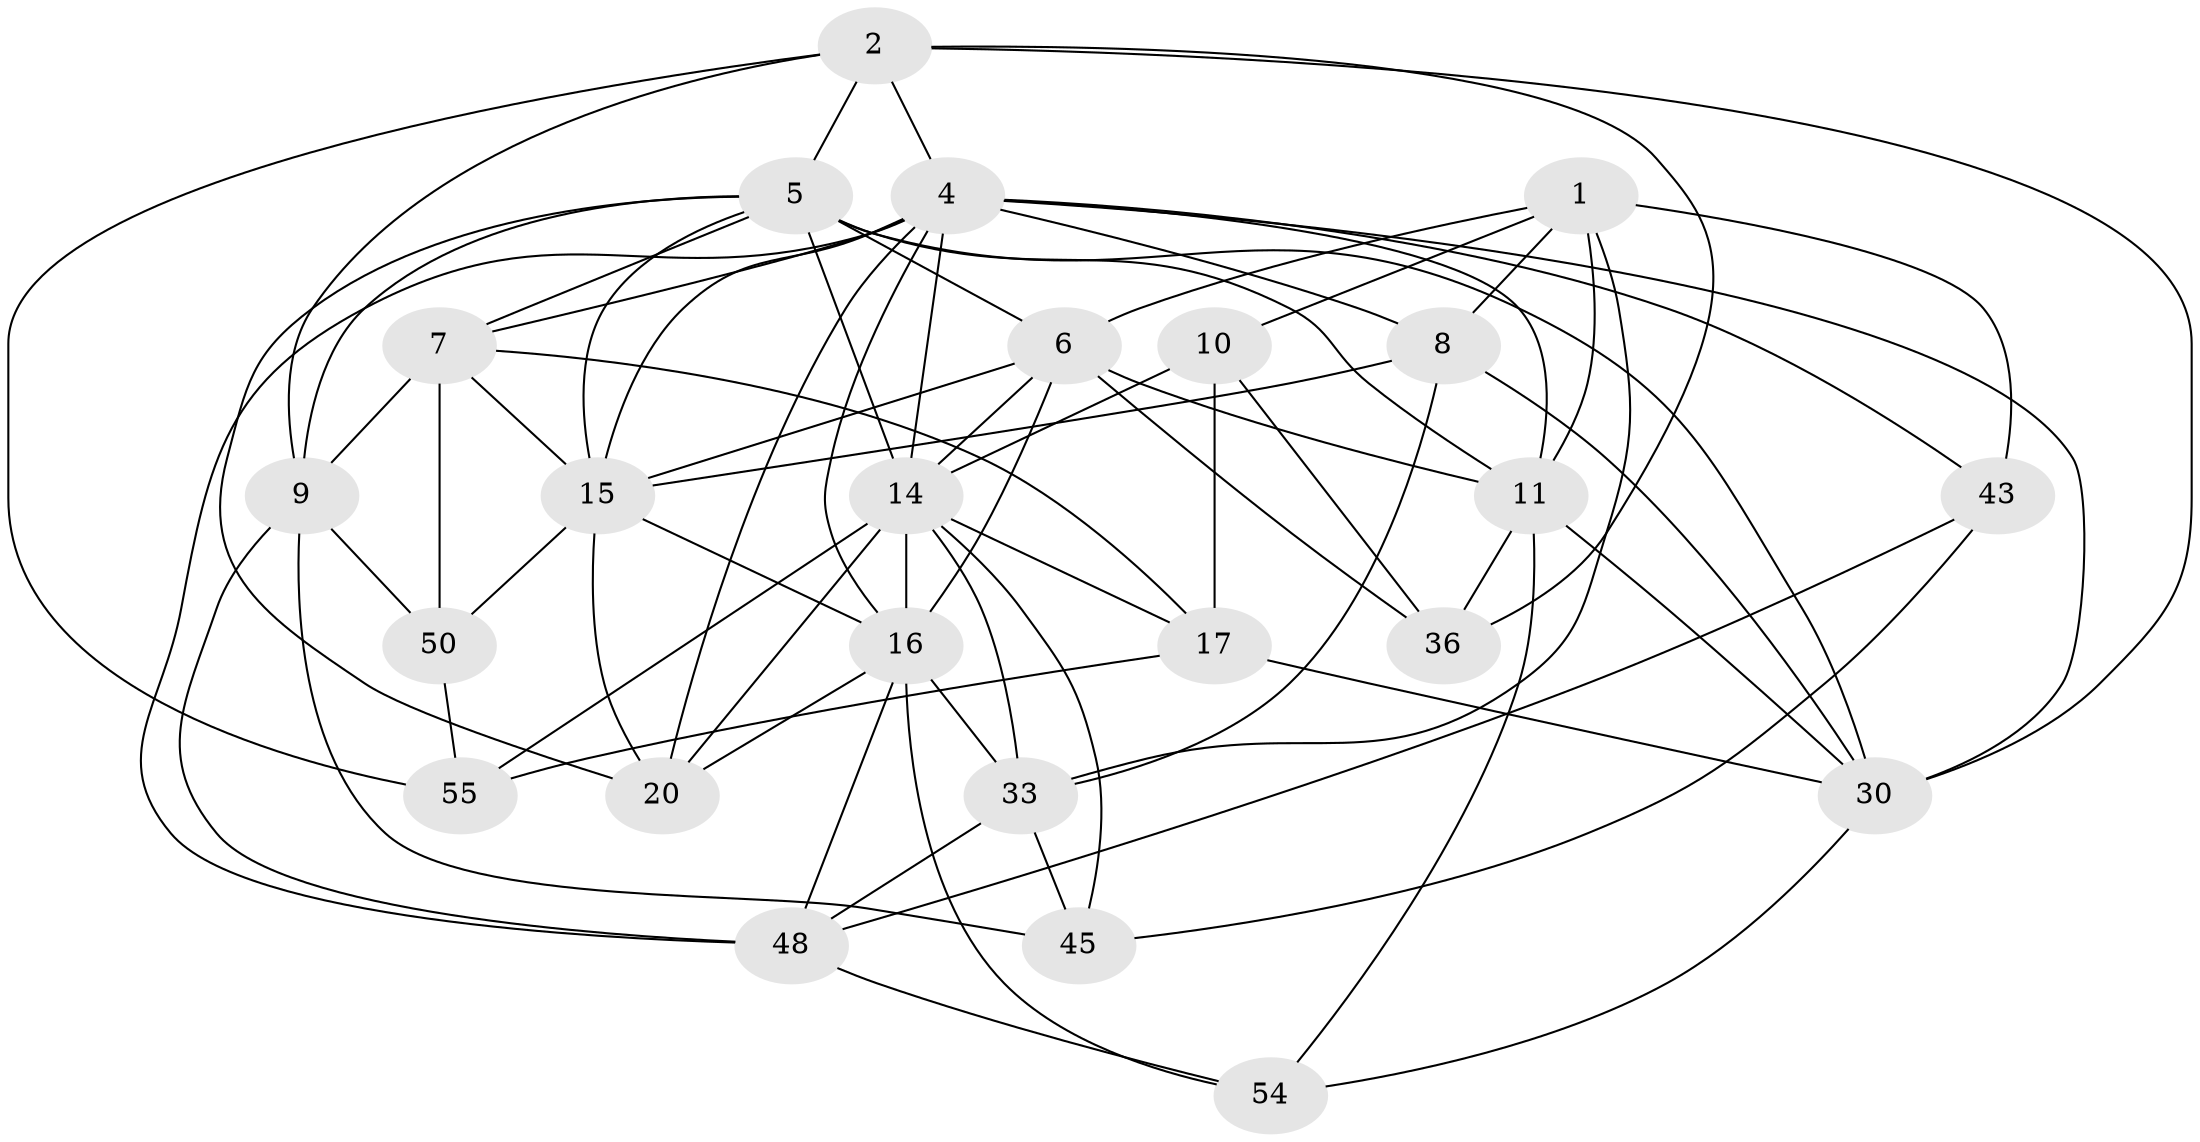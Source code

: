 // original degree distribution, {4: 1.0}
// Generated by graph-tools (version 1.1) at 2025/20/03/04/25 18:20:50]
// undirected, 24 vertices, 73 edges
graph export_dot {
graph [start="1"]
  node [color=gray90,style=filled];
  1 [super="+3"];
  2 [super="+25"];
  4 [super="+34+12+13"];
  5 [super="+24+40+42"];
  6 [super="+29+38"];
  7 [super="+58"];
  8 [super="+26+18"];
  9 [super="+52"];
  10 [super="+23"];
  11 [super="+32+57+28"];
  14 [super="+19+39+46"];
  15 [super="+27+44+37"];
  16 [super="+60+49"];
  17 [super="+51"];
  20 [super="+22"];
  30 [super="+35+31"];
  33 [super="+47"];
  36;
  43;
  45;
  48 [super="+53"];
  50;
  54;
  55;
  1 -- 10;
  1 -- 43;
  1 -- 11;
  1 -- 33;
  1 -- 8;
  1 -- 6;
  2 -- 55;
  2 -- 9;
  2 -- 4;
  2 -- 36;
  2 -- 5;
  2 -- 30;
  4 -- 48;
  4 -- 15;
  4 -- 43;
  4 -- 11 [weight=2];
  4 -- 30;
  4 -- 7;
  4 -- 8;
  4 -- 16;
  4 -- 20;
  4 -- 14;
  5 -- 9;
  5 -- 30;
  5 -- 15;
  5 -- 6;
  5 -- 11 [weight=2];
  5 -- 7;
  5 -- 14;
  5 -- 20;
  6 -- 36;
  6 -- 16;
  6 -- 11 [weight=2];
  6 -- 14;
  6 -- 15;
  7 -- 50;
  7 -- 17;
  7 -- 9;
  7 -- 15;
  8 -- 33;
  8 -- 15 [weight=3];
  8 -- 30 [weight=2];
  9 -- 50;
  9 -- 45;
  9 -- 48;
  10 -- 17 [weight=2];
  10 -- 36;
  10 -- 14 [weight=2];
  11 -- 36;
  11 -- 30 [weight=3];
  11 -- 54;
  14 -- 20 [weight=2];
  14 -- 16;
  14 -- 45;
  14 -- 33;
  14 -- 17;
  14 -- 55;
  15 -- 50;
  15 -- 16;
  15 -- 20;
  16 -- 33;
  16 -- 20;
  16 -- 48;
  16 -- 54;
  17 -- 55;
  17 -- 30;
  30 -- 54;
  33 -- 45;
  33 -- 48;
  43 -- 45;
  43 -- 48;
  48 -- 54;
  50 -- 55;
}
